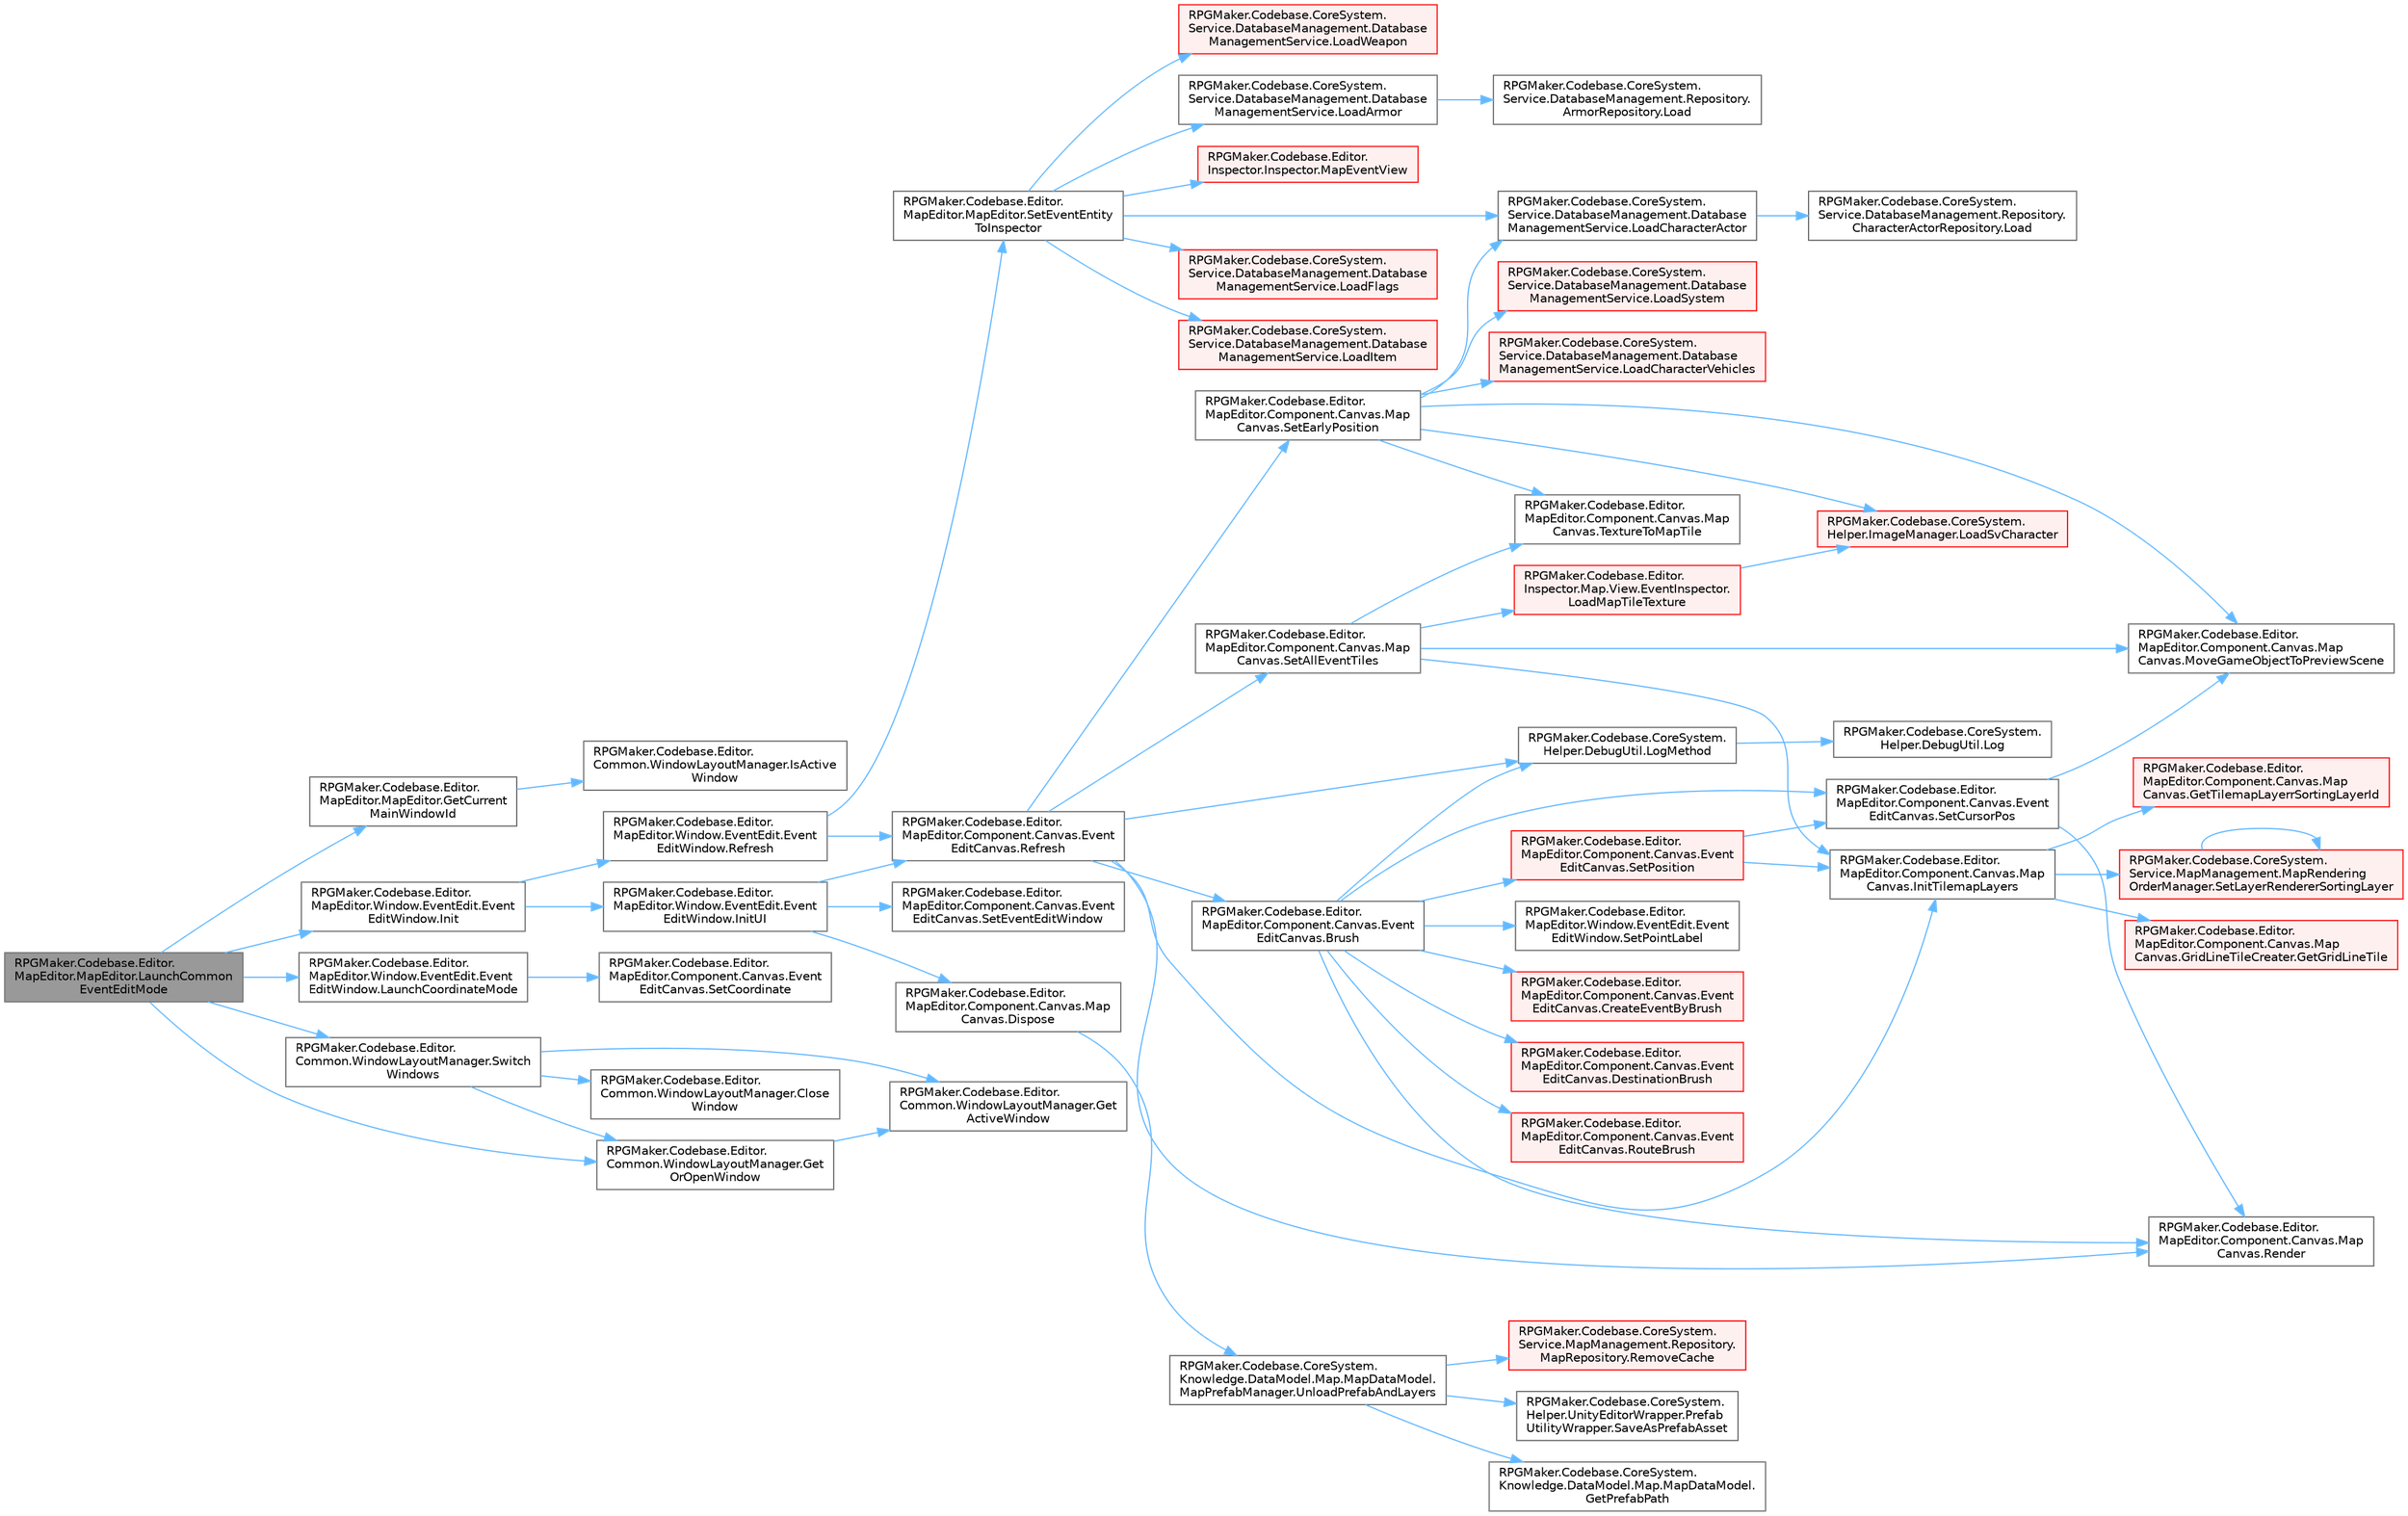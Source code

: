digraph "RPGMaker.Codebase.Editor.MapEditor.MapEditor.LaunchCommonEventEditMode"
{
 // LATEX_PDF_SIZE
  bgcolor="transparent";
  edge [fontname=Helvetica,fontsize=10,labelfontname=Helvetica,labelfontsize=10];
  node [fontname=Helvetica,fontsize=10,shape=box,height=0.2,width=0.4];
  rankdir="LR";
  Node1 [id="Node000001",label="RPGMaker.Codebase.Editor.\lMapEditor.MapEditor.LaunchCommon\lEventEditMode",height=0.2,width=0.4,color="gray40", fillcolor="grey60", style="filled", fontcolor="black",tooltip="😁 座標指定"];
  Node1 -> Node2 [id="edge1_Node000001_Node000002",color="steelblue1",style="solid",tooltip=" "];
  Node2 [id="Node000002",label="RPGMaker.Codebase.Editor.\lMapEditor.MapEditor.GetCurrent\lMainWindowId",height=0.2,width=0.4,color="grey40", fillcolor="white", style="filled",URL="$d1/d2d/class_r_p_g_maker_1_1_codebase_1_1_editor_1_1_map_editor_1_1_map_editor.html#af3d442a72972dd5c4fd1332ef50cb21b",tooltip="😁 現在主窓Ｉｄ取得"];
  Node2 -> Node3 [id="edge2_Node000002_Node000003",color="steelblue1",style="solid",tooltip=" "];
  Node3 [id="Node000003",label="RPGMaker.Codebase.Editor.\lCommon.WindowLayoutManager.IsActive\lWindow",height=0.2,width=0.4,color="grey40", fillcolor="white", style="filled",URL="$d1/dcb/class_r_p_g_maker_1_1_codebase_1_1_editor_1_1_common_1_1_window_layout_manager.html#a2b1eee65cd77849647530a6057678051",tooltip="😁 指定したIDのウィンドウが現在開かれているか"];
  Node1 -> Node4 [id="edge3_Node000001_Node000004",color="steelblue1",style="solid",tooltip=" "];
  Node4 [id="Node000004",label="RPGMaker.Codebase.Editor.\lCommon.WindowLayoutManager.Get\lOrOpenWindow",height=0.2,width=0.4,color="grey40", fillcolor="white", style="filled",URL="$d1/dcb/class_r_p_g_maker_1_1_codebase_1_1_editor_1_1_common_1_1_window_layout_manager.html#a800df5ea8f1279e857a7930eadc791c4",tooltip="😁 layoutIDからウィンドウを取得（開いてなければ開く）"];
  Node4 -> Node5 [id="edge4_Node000004_Node000005",color="steelblue1",style="solid",tooltip=" "];
  Node5 [id="Node000005",label="RPGMaker.Codebase.Editor.\lCommon.WindowLayoutManager.Get\lActiveWindow",height=0.2,width=0.4,color="grey40", fillcolor="white", style="filled",URL="$d1/dcb/class_r_p_g_maker_1_1_codebase_1_1_editor_1_1_common_1_1_window_layout_manager.html#a5d6a0f96e987d3d534af55f13296b8c1",tooltip="😁 指定したIDのウィンドウを取得する"];
  Node1 -> Node6 [id="edge5_Node000001_Node000006",color="steelblue1",style="solid",tooltip=" "];
  Node6 [id="Node000006",label="RPGMaker.Codebase.Editor.\lMapEditor.Window.EventEdit.Event\lEditWindow.Init",height=0.2,width=0.4,color="grey40", fillcolor="white", style="filled",URL="$db/d92/class_r_p_g_maker_1_1_codebase_1_1_editor_1_1_map_editor_1_1_window_1_1_event_edit_1_1_event_edit_window.html#a4ff85adeafc8399792ae8ad76fb60980",tooltip="😁 初期化"];
  Node6 -> Node7 [id="edge6_Node000006_Node000007",color="steelblue1",style="solid",tooltip=" "];
  Node7 [id="Node000007",label="RPGMaker.Codebase.Editor.\lMapEditor.Window.EventEdit.Event\lEditWindow.InitUI",height=0.2,width=0.4,color="grey40", fillcolor="white", style="filled",URL="$db/d92/class_r_p_g_maker_1_1_codebase_1_1_editor_1_1_map_editor_1_1_window_1_1_event_edit_1_1_event_edit_window.html#a4dd3e69274e66cba6093f9c28c41460a",tooltip="😁 UIを初期化"];
  Node7 -> Node8 [id="edge7_Node000007_Node000008",color="steelblue1",style="solid",tooltip=" "];
  Node8 [id="Node000008",label="RPGMaker.Codebase.Editor.\lMapEditor.Component.Canvas.Map\lCanvas.Dispose",height=0.2,width=0.4,color="grey40", fillcolor="white", style="filled",URL="$da/d63/class_r_p_g_maker_1_1_codebase_1_1_editor_1_1_map_editor_1_1_component_1_1_canvas_1_1_map_canvas.html#a04fdc064260c84ff0b542405b72805a6",tooltip="😁 破棄"];
  Node8 -> Node9 [id="edge8_Node000008_Node000009",color="steelblue1",style="solid",tooltip=" "];
  Node9 [id="Node000009",label="RPGMaker.Codebase.CoreSystem.\lKnowledge.DataModel.Map.MapDataModel.\lMapPrefabManager.UnloadPrefabAndLayers",height=0.2,width=0.4,color="grey40", fillcolor="white", style="filled",URL="$dd/db9/class_r_p_g_maker_1_1_codebase_1_1_core_system_1_1_knowledge_1_1_data_model_1_1_map_1_1_map_data_model_1_1_map_prefab_manager.html#a255d7c51b90df2b24f79c019c538f4fe",tooltip="😁 PrefabとLayerをアンロードする"];
  Node9 -> Node10 [id="edge9_Node000009_Node000010",color="steelblue1",style="solid",tooltip=" "];
  Node10 [id="Node000010",label="RPGMaker.Codebase.CoreSystem.\lKnowledge.DataModel.Map.MapDataModel.\lGetPrefabPath",height=0.2,width=0.4,color="grey40", fillcolor="white", style="filled",URL="$d8/d51/class_r_p_g_maker_1_1_codebase_1_1_core_system_1_1_knowledge_1_1_data_model_1_1_map_1_1_map_data_model.html#a849e43da36a49c1809353e19050800f2",tooltip="😁 プレファブ・パス取得"];
  Node9 -> Node11 [id="edge10_Node000009_Node000011",color="steelblue1",style="solid",tooltip=" "];
  Node11 [id="Node000011",label="RPGMaker.Codebase.CoreSystem.\lService.MapManagement.Repository.\lMapRepository.RemoveCache",height=0.2,width=0.4,color="red", fillcolor="#FFF0F0", style="filled",URL="$d5/d90/class_r_p_g_maker_1_1_codebase_1_1_core_system_1_1_service_1_1_map_management_1_1_repository_1_1_map_repository.html#a0270dd0fa73cb2a1f08b61daa375e19a",tooltip="😁 キャッシュ削除"];
  Node9 -> Node14 [id="edge11_Node000009_Node000014",color="steelblue1",style="solid",tooltip=" "];
  Node14 [id="Node000014",label="RPGMaker.Codebase.CoreSystem.\lHelper.UnityEditorWrapper.Prefab\lUtilityWrapper.SaveAsPrefabAsset",height=0.2,width=0.4,color="grey40", fillcolor="white", style="filled",URL="$dd/d78/class_r_p_g_maker_1_1_codebase_1_1_core_system_1_1_helper_1_1_unity_editor_wrapper_1_1_prefab_utility_wrapper.html#aa4247892fb80ce53b627e1cc34cdf737",tooltip="😁 プレファブ資産として保存"];
  Node7 -> Node15 [id="edge12_Node000007_Node000015",color="steelblue1",style="solid",tooltip=" "];
  Node15 [id="Node000015",label="RPGMaker.Codebase.Editor.\lMapEditor.Component.Canvas.Event\lEditCanvas.Refresh",height=0.2,width=0.4,color="grey40", fillcolor="white", style="filled",URL="$df/d64/class_r_p_g_maker_1_1_codebase_1_1_editor_1_1_map_editor_1_1_component_1_1_canvas_1_1_event_edit_canvas.html#a78803b998253513023cb9706e7ed1f94",tooltip="😁 データおよび表示更新"];
  Node15 -> Node16 [id="edge13_Node000015_Node000016",color="steelblue1",style="solid",tooltip=" "];
  Node16 [id="Node000016",label="RPGMaker.Codebase.Editor.\lMapEditor.Component.Canvas.Event\lEditCanvas.Brush",height=0.2,width=0.4,color="grey40", fillcolor="white", style="filled",URL="$df/d64/class_r_p_g_maker_1_1_codebase_1_1_editor_1_1_map_editor_1_1_component_1_1_canvas_1_1_event_edit_canvas.html#ab26bd30cbeb774d79fb2f72aba7d48b0",tooltip="😁 描画処理"];
  Node16 -> Node17 [id="edge14_Node000016_Node000017",color="steelblue1",style="solid",tooltip=" "];
  Node17 [id="Node000017",label="RPGMaker.Codebase.Editor.\lMapEditor.Component.Canvas.Event\lEditCanvas.CreateEventByBrush",height=0.2,width=0.4,color="red", fillcolor="#FFF0F0", style="filled",URL="$df/d64/class_r_p_g_maker_1_1_codebase_1_1_editor_1_1_map_editor_1_1_component_1_1_canvas_1_1_event_edit_canvas.html#ad6b0f7d721103e7fd954dee75b8bf3c2",tooltip="😁 藪毎のイベント作成"];
  Node16 -> Node90 [id="edge15_Node000016_Node000090",color="steelblue1",style="solid",tooltip=" "];
  Node90 [id="Node000090",label="RPGMaker.Codebase.Editor.\lMapEditor.Component.Canvas.Event\lEditCanvas.DestinationBrush",height=0.2,width=0.4,color="red", fillcolor="#FFF0F0", style="filled",URL="$df/d64/class_r_p_g_maker_1_1_codebase_1_1_editor_1_1_map_editor_1_1_component_1_1_canvas_1_1_event_edit_canvas.html#ae83b1a90ba182672ebfa7fc60c18f035",tooltip="😁 藪目的地"];
  Node16 -> Node94 [id="edge16_Node000016_Node000094",color="steelblue1",style="solid",tooltip=" "];
  Node94 [id="Node000094",label="RPGMaker.Codebase.CoreSystem.\lHelper.DebugUtil.LogMethod",height=0.2,width=0.4,color="grey40", fillcolor="white", style="filled",URL="$d0/dba/class_r_p_g_maker_1_1_codebase_1_1_core_system_1_1_helper_1_1_debug_util.html#a350477b28f94bba0a576b0761b036471",tooltip="😁 メソッドと引数列をUnityコンソールに表示する。"];
  Node94 -> Node71 [id="edge17_Node000094_Node000071",color="steelblue1",style="solid",tooltip=" "];
  Node71 [id="Node000071",label="RPGMaker.Codebase.CoreSystem.\lHelper.DebugUtil.Log",height=0.2,width=0.4,color="grey40", fillcolor="white", style="filled",URL="$d0/dba/class_r_p_g_maker_1_1_codebase_1_1_core_system_1_1_helper_1_1_debug_util.html#ae769554710c95a408921ec8596769145",tooltip="😁 オブジェクトを文字列化してUnityコンソールに表示する。"];
  Node16 -> Node86 [id="edge18_Node000016_Node000086",color="steelblue1",style="solid",tooltip=" "];
  Node86 [id="Node000086",label="RPGMaker.Codebase.Editor.\lMapEditor.Component.Canvas.Map\lCanvas.Render",height=0.2,width=0.4,color="grey40", fillcolor="white", style="filled",URL="$da/d63/class_r_p_g_maker_1_1_codebase_1_1_editor_1_1_map_editor_1_1_component_1_1_canvas_1_1_map_canvas.html#a2251fde9142862e109ac4894a3769594",tooltip="😁 マップ描画"];
  Node16 -> Node95 [id="edge19_Node000016_Node000095",color="steelblue1",style="solid",tooltip=" "];
  Node95 [id="Node000095",label="RPGMaker.Codebase.Editor.\lMapEditor.Component.Canvas.Event\lEditCanvas.RouteBrush",height=0.2,width=0.4,color="red", fillcolor="#FFF0F0", style="filled",URL="$df/d64/class_r_p_g_maker_1_1_codebase_1_1_editor_1_1_map_editor_1_1_component_1_1_canvas_1_1_event_edit_canvas.html#ad066f05e4cbf3937aecffde2fab3d17c",tooltip="😁 藪経路"];
  Node16 -> Node84 [id="edge20_Node000016_Node000084",color="steelblue1",style="solid",tooltip=" "];
  Node84 [id="Node000084",label="RPGMaker.Codebase.Editor.\lMapEditor.Component.Canvas.Event\lEditCanvas.SetCursorPos",height=0.2,width=0.4,color="grey40", fillcolor="white", style="filled",URL="$df/d64/class_r_p_g_maker_1_1_codebase_1_1_editor_1_1_map_editor_1_1_component_1_1_canvas_1_1_event_edit_canvas.html#a01dd8ebe72e3d3f8b294f0bccbbca9cc",tooltip="😁 カーソル位置を設定する。"];
  Node84 -> Node85 [id="edge21_Node000084_Node000085",color="steelblue1",style="solid",tooltip=" "];
  Node85 [id="Node000085",label="RPGMaker.Codebase.Editor.\lMapEditor.Component.Canvas.Map\lCanvas.MoveGameObjectToPreviewScene",height=0.2,width=0.4,color="grey40", fillcolor="white", style="filled",URL="$da/d63/class_r_p_g_maker_1_1_codebase_1_1_editor_1_1_map_editor_1_1_component_1_1_canvas_1_1_map_canvas.html#ac8b93ac86a3f9b8703fcc3b28a617628",tooltip="😁 ゲームオブジェクトを現在属しているシーンからプレビューシーンに移動させる。"];
  Node84 -> Node86 [id="edge22_Node000084_Node000086",color="steelblue1",style="solid",tooltip=" "];
  Node16 -> Node87 [id="edge23_Node000016_Node000087",color="steelblue1",style="solid",tooltip=" "];
  Node87 [id="Node000087",label="RPGMaker.Codebase.Editor.\lMapEditor.Window.EventEdit.Event\lEditWindow.SetPointLabel",height=0.2,width=0.4,color="grey40", fillcolor="white", style="filled",URL="$db/d92/class_r_p_g_maker_1_1_codebase_1_1_editor_1_1_map_editor_1_1_window_1_1_event_edit_1_1_event_edit_window.html#acb6f0b1e1e8e23a724e2f4a1bf8f9f88",tooltip="😁 点ラベル設定"];
  Node16 -> Node97 [id="edge24_Node000016_Node000097",color="steelblue1",style="solid",tooltip=" "];
  Node97 [id="Node000097",label="RPGMaker.Codebase.Editor.\lMapEditor.Component.Canvas.Event\lEditCanvas.SetPosition",height=0.2,width=0.4,color="red", fillcolor="#FFF0F0", style="filled",URL="$df/d64/class_r_p_g_maker_1_1_codebase_1_1_editor_1_1_map_editor_1_1_component_1_1_canvas_1_1_event_edit_canvas.html#ae12df781b753d3c17f0f1653f96d7686",tooltip="😁 位置設定"];
  Node97 -> Node98 [id="edge25_Node000097_Node000098",color="steelblue1",style="solid",tooltip=" "];
  Node98 [id="Node000098",label="RPGMaker.Codebase.Editor.\lMapEditor.Component.Canvas.Map\lCanvas.InitTilemapLayers",height=0.2,width=0.4,color="grey40", fillcolor="white", style="filled",URL="$da/d63/class_r_p_g_maker_1_1_codebase_1_1_editor_1_1_map_editor_1_1_component_1_1_canvas_1_1_map_canvas.html#ab47e20ae7814bf14fe63db215211e127",tooltip="😁 タイルマップ・レイヤーズ初期化"];
  Node98 -> Node99 [id="edge26_Node000098_Node000099",color="steelblue1",style="solid",tooltip=" "];
  Node99 [id="Node000099",label="RPGMaker.Codebase.Editor.\lMapEditor.Component.Canvas.Map\lCanvas.GridLineTileCreater.GetGridLineTile",height=0.2,width=0.4,color="red", fillcolor="#FFF0F0", style="filled",URL="$d5/db3/class_r_p_g_maker_1_1_codebase_1_1_editor_1_1_map_editor_1_1_component_1_1_canvas_1_1_map_canvas_1_1_grid_line_tile_creater.html#a94deb6d6b4037843ab7dda6878d17f47",tooltip="😁 グリッド線タイル取得"];
  Node98 -> Node103 [id="edge27_Node000098_Node000103",color="steelblue1",style="solid",tooltip=" "];
  Node103 [id="Node000103",label="RPGMaker.Codebase.Editor.\lMapEditor.Component.Canvas.Map\lCanvas.GetTilemapLayerrSortingLayerId",height=0.2,width=0.4,color="red", fillcolor="#FFF0F0", style="filled",URL="$da/d63/class_r_p_g_maker_1_1_codebase_1_1_editor_1_1_map_editor_1_1_component_1_1_canvas_1_1_map_canvas.html#a0506194da196cf76cba6d57ad09f1c92",tooltip="😁 タイルマップ　Ｌａｙｅｒｒ　並び替え層Ｉｄ"];
  Node98 -> Node105 [id="edge28_Node000098_Node000105",color="steelblue1",style="solid",tooltip=" "];
  Node105 [id="Node000105",label="RPGMaker.Codebase.CoreSystem.\lService.MapManagement.MapRendering\lOrderManager.SetLayerRendererSortingLayer",height=0.2,width=0.4,color="red", fillcolor="#FFF0F0", style="filled",URL="$d5/d51/class_r_p_g_maker_1_1_codebase_1_1_core_system_1_1_service_1_1_map_management_1_1_map_rendering_order_manager.html#a921c81e6c3f02ac726d6cda3a374502b",tooltip="😁 層描画ソート層設定"];
  Node105 -> Node105 [id="edge29_Node000105_Node000105",color="steelblue1",style="solid",tooltip=" "];
  Node97 -> Node84 [id="edge30_Node000097_Node000084",color="steelblue1",style="solid",tooltip=" "];
  Node15 -> Node98 [id="edge31_Node000015_Node000098",color="steelblue1",style="solid",tooltip=" "];
  Node15 -> Node94 [id="edge32_Node000015_Node000094",color="steelblue1",style="solid",tooltip=" "];
  Node15 -> Node86 [id="edge33_Node000015_Node000086",color="steelblue1",style="solid",tooltip=" "];
  Node15 -> Node109 [id="edge34_Node000015_Node000109",color="steelblue1",style="solid",tooltip=" "];
  Node109 [id="Node000109",label="RPGMaker.Codebase.Editor.\lMapEditor.Component.Canvas.Map\lCanvas.SetAllEventTiles",height=0.2,width=0.4,color="grey40", fillcolor="white", style="filled",URL="$da/d63/class_r_p_g_maker_1_1_codebase_1_1_editor_1_1_map_editor_1_1_component_1_1_canvas_1_1_map_canvas.html#afe8399bb2859ecb80082dcd4ab96711c",tooltip="😁 マップの全てのイベントの位置にイベントを表わすタイルを設定する。"];
  Node109 -> Node98 [id="edge35_Node000109_Node000098",color="steelblue1",style="solid",tooltip=" "];
  Node109 -> Node110 [id="edge36_Node000109_Node000110",color="steelblue1",style="solid",tooltip=" "];
  Node110 [id="Node000110",label="RPGMaker.Codebase.Editor.\lInspector.Map.View.EventInspector.\lLoadMapTileTexture",height=0.2,width=0.4,color="red", fillcolor="#FFF0F0", style="filled",URL="$d1/d3b/class_r_p_g_maker_1_1_codebase_1_1_editor_1_1_inspector_1_1_map_1_1_view_1_1_event_inspector.html#a739583a4bb9d9df6388441166ec14cbd",tooltip="😁 マップイベントページ情報によりマップタイルに表示するテクスチャーを取得する。"];
  Node110 -> Node112 [id="edge37_Node000110_Node000112",color="steelblue1",style="solid",tooltip=" "];
  Node112 [id="Node000112",label="RPGMaker.Codebase.CoreSystem.\lHelper.ImageManager.LoadSvCharacter",height=0.2,width=0.4,color="red", fillcolor="#FFF0F0", style="filled",URL="$d3/db5/class_r_p_g_maker_1_1_codebase_1_1_core_system_1_1_helper_1_1_image_manager.html#a62e57741c25fd16cd5add4507dfb3ddd",tooltip="😁 Ｓｖキャラクター読込"];
  Node109 -> Node85 [id="edge38_Node000109_Node000085",color="steelblue1",style="solid",tooltip=" "];
  Node109 -> Node119 [id="edge39_Node000109_Node000119",color="steelblue1",style="solid",tooltip=" "];
  Node119 [id="Node000119",label="RPGMaker.Codebase.Editor.\lMapEditor.Component.Canvas.Map\lCanvas.TextureToMapTile",height=0.2,width=0.4,color="grey40", fillcolor="white", style="filled",URL="$da/d63/class_r_p_g_maker_1_1_codebase_1_1_editor_1_1_map_editor_1_1_component_1_1_canvas_1_1_map_canvas.html#aa2b1462005424ba94e24b5b70bb3475c",tooltip="😁 マップ・タイルへテクスチャー"];
  Node15 -> Node120 [id="edge40_Node000015_Node000120",color="steelblue1",style="solid",tooltip=" "];
  Node120 [id="Node000120",label="RPGMaker.Codebase.Editor.\lMapEditor.Component.Canvas.Map\lCanvas.SetEarlyPosition",height=0.2,width=0.4,color="grey40", fillcolor="white", style="filled",URL="$da/d63/class_r_p_g_maker_1_1_codebase_1_1_editor_1_1_map_editor_1_1_component_1_1_canvas_1_1_map_canvas.html#a6877989323d14f9376691bf1c26aa289",tooltip="😁 初期パーティ、乗り物のタイルを設定する"];
  Node120 -> Node33 [id="edge41_Node000120_Node000033",color="steelblue1",style="solid",tooltip=" "];
  Node33 [id="Node000033",label="RPGMaker.Codebase.CoreSystem.\lService.DatabaseManagement.Database\lManagementService.LoadCharacterActor",height=0.2,width=0.4,color="grey40", fillcolor="white", style="filled",URL="$db/db0/class_r_p_g_maker_1_1_codebase_1_1_core_system_1_1_service_1_1_database_management_1_1_database_management_service.html#afa56ff9a916ba5265719f6be7f2330e2",tooltip="😁 キャラクター・アクター読込"];
  Node33 -> Node34 [id="edge42_Node000033_Node000034",color="steelblue1",style="solid",tooltip=" "];
  Node34 [id="Node000034",label="RPGMaker.Codebase.CoreSystem.\lService.DatabaseManagement.Repository.\lCharacterActorRepository.Load",height=0.2,width=0.4,color="grey40", fillcolor="white", style="filled",URL="$dc/d27/class_r_p_g_maker_1_1_codebase_1_1_core_system_1_1_service_1_1_database_management_1_1_repositor67544213d6af3013901ca89c3e4d5d21.html#a922f2ea3a0cd4543a7df7c51ed065242",tooltip="😁 読込"];
  Node120 -> Node121 [id="edge43_Node000120_Node000121",color="steelblue1",style="solid",tooltip=" "];
  Node121 [id="Node000121",label="RPGMaker.Codebase.CoreSystem.\lService.DatabaseManagement.Database\lManagementService.LoadCharacterVehicles",height=0.2,width=0.4,color="red", fillcolor="#FFF0F0", style="filled",URL="$db/db0/class_r_p_g_maker_1_1_codebase_1_1_core_system_1_1_service_1_1_database_management_1_1_database_management_service.html#a0b003a876f01ec9a754241a3df3836fc",tooltip="😁 キャラクターの乗り物読込"];
  Node120 -> Node112 [id="edge44_Node000120_Node000112",color="steelblue1",style="solid",tooltip=" "];
  Node120 -> Node123 [id="edge45_Node000120_Node000123",color="steelblue1",style="solid",tooltip=" "];
  Node123 [id="Node000123",label="RPGMaker.Codebase.CoreSystem.\lService.DatabaseManagement.Database\lManagementService.LoadSystem",height=0.2,width=0.4,color="red", fillcolor="#FFF0F0", style="filled",URL="$db/db0/class_r_p_g_maker_1_1_codebase_1_1_core_system_1_1_service_1_1_database_management_1_1_database_management_service.html#ab14ced87348b79b244d7a5d975e80d25",tooltip="😁 ロード・システム"];
  Node120 -> Node85 [id="edge46_Node000120_Node000085",color="steelblue1",style="solid",tooltip=" "];
  Node120 -> Node119 [id="edge47_Node000120_Node000119",color="steelblue1",style="solid",tooltip=" "];
  Node7 -> Node126 [id="edge48_Node000007_Node000126",color="steelblue1",style="solid",tooltip=" "];
  Node126 [id="Node000126",label="RPGMaker.Codebase.Editor.\lMapEditor.Component.Canvas.Event\lEditCanvas.SetEventEditWindow",height=0.2,width=0.4,color="grey40", fillcolor="white", style="filled",URL="$df/d64/class_r_p_g_maker_1_1_codebase_1_1_editor_1_1_map_editor_1_1_component_1_1_canvas_1_1_event_edit_canvas.html#a5a09fd2d5f403572addfd0cbba09d6e2",tooltip="😁 イベント編集窓設定"];
  Node6 -> Node127 [id="edge49_Node000006_Node000127",color="steelblue1",style="solid",tooltip=" "];
  Node127 [id="Node000127",label="RPGMaker.Codebase.Editor.\lMapEditor.Window.EventEdit.Event\lEditWindow.Refresh",height=0.2,width=0.4,color="grey40", fillcolor="white", style="filled",URL="$db/d92/class_r_p_g_maker_1_1_codebase_1_1_editor_1_1_map_editor_1_1_window_1_1_event_edit_1_1_event_edit_window.html#a7c14942946148397f62c7b4fc3d011d9",tooltip="😁 データおよび表示を更新"];
  Node127 -> Node15 [id="edge50_Node000127_Node000015",color="steelblue1",style="solid",tooltip=" "];
  Node127 -> Node128 [id="edge51_Node000127_Node000128",color="steelblue1",style="solid",tooltip=" "];
  Node128 [id="Node000128",label="RPGMaker.Codebase.Editor.\lMapEditor.MapEditor.SetEventEntity\lToInspector",height=0.2,width=0.4,color="grey40", fillcolor="white", style="filled",URL="$d1/d2d/class_r_p_g_maker_1_1_codebase_1_1_editor_1_1_map_editor_1_1_map_editor.html#a23a1ba9b650a88130a6ad3e9ab868842",tooltip="😁 インスペクターにイベントを表示"];
  Node128 -> Node129 [id="edge52_Node000128_Node000129",color="steelblue1",style="solid",tooltip=" "];
  Node129 [id="Node000129",label="RPGMaker.Codebase.CoreSystem.\lService.DatabaseManagement.Database\lManagementService.LoadArmor",height=0.2,width=0.4,color="grey40", fillcolor="white", style="filled",URL="$db/db0/class_r_p_g_maker_1_1_codebase_1_1_core_system_1_1_service_1_1_database_management_1_1_database_management_service.html#aa2e210bbbaf85d6ed1f74aa1170b786a",tooltip="😁 防具読込"];
  Node129 -> Node130 [id="edge53_Node000129_Node000130",color="steelblue1",style="solid",tooltip=" "];
  Node130 [id="Node000130",label="RPGMaker.Codebase.CoreSystem.\lService.DatabaseManagement.Repository.\lArmorRepository.Load",height=0.2,width=0.4,color="grey40", fillcolor="white", style="filled",URL="$d5/d5e/class_r_p_g_maker_1_1_codebase_1_1_core_system_1_1_service_1_1_database_management_1_1_repository_1_1_armor_repository.html#abae8269b1a2721fce734183fcc5f5205",tooltip="😁 読込"];
  Node128 -> Node33 [id="edge54_Node000128_Node000033",color="steelblue1",style="solid",tooltip=" "];
  Node128 -> Node131 [id="edge55_Node000128_Node000131",color="steelblue1",style="solid",tooltip=" "];
  Node131 [id="Node000131",label="RPGMaker.Codebase.CoreSystem.\lService.DatabaseManagement.Database\lManagementService.LoadFlags",height=0.2,width=0.4,color="red", fillcolor="#FFF0F0", style="filled",URL="$db/db0/class_r_p_g_maker_1_1_codebase_1_1_core_system_1_1_service_1_1_database_management_1_1_database_management_service.html#a5eb2954667a7f994c25194d12c5a2602",tooltip="😁 フラグ読込"];
  Node128 -> Node134 [id="edge56_Node000128_Node000134",color="steelblue1",style="solid",tooltip=" "];
  Node134 [id="Node000134",label="RPGMaker.Codebase.CoreSystem.\lService.DatabaseManagement.Database\lManagementService.LoadItem",height=0.2,width=0.4,color="red", fillcolor="#FFF0F0", style="filled",URL="$db/db0/class_r_p_g_maker_1_1_codebase_1_1_core_system_1_1_service_1_1_database_management_1_1_database_management_service.html#a0447e9903c05f13e630c3523647e80a4",tooltip="😁 アイテム読込"];
  Node128 -> Node136 [id="edge57_Node000128_Node000136",color="steelblue1",style="solid",tooltip=" "];
  Node136 [id="Node000136",label="RPGMaker.Codebase.CoreSystem.\lService.DatabaseManagement.Database\lManagementService.LoadWeapon",height=0.2,width=0.4,color="red", fillcolor="#FFF0F0", style="filled",URL="$db/db0/class_r_p_g_maker_1_1_codebase_1_1_core_system_1_1_service_1_1_database_management_1_1_database_management_service.html#a14b53a047484b6c81f8e570ff47134af",tooltip="😁 武器読込"];
  Node128 -> Node138 [id="edge58_Node000128_Node000138",color="steelblue1",style="solid",tooltip=" "];
  Node138 [id="Node000138",label="RPGMaker.Codebase.Editor.\lInspector.Inspector.MapEventView",height=0.2,width=0.4,color="red", fillcolor="#FFF0F0", style="filled",URL="$d4/da1/class_r_p_g_maker_1_1_codebase_1_1_editor_1_1_inspector_1_1_inspector.html#aad26b0f997bcd7d0aafe246f7eaa9e53",tooltip="😁 マップ・イベント・ビュー"];
  Node1 -> Node143 [id="edge59_Node000001_Node000143",color="steelblue1",style="solid",tooltip=" "];
  Node143 [id="Node000143",label="RPGMaker.Codebase.Editor.\lMapEditor.Window.EventEdit.Event\lEditWindow.LaunchCoordinateMode",height=0.2,width=0.4,color="grey40", fillcolor="white", style="filled",URL="$db/d92/class_r_p_g_maker_1_1_codebase_1_1_editor_1_1_map_editor_1_1_window_1_1_event_edit_1_1_event_edit_window.html#a51c7bc5c6368d29e98343f0387c04a15",tooltip="😁 座標指定"];
  Node143 -> Node144 [id="edge60_Node000143_Node000144",color="steelblue1",style="solid",tooltip=" "];
  Node144 [id="Node000144",label="RPGMaker.Codebase.Editor.\lMapEditor.Component.Canvas.Event\lEditCanvas.SetCoordinate",height=0.2,width=0.4,color="grey40", fillcolor="white", style="filled",URL="$df/d64/class_r_p_g_maker_1_1_codebase_1_1_editor_1_1_map_editor_1_1_component_1_1_canvas_1_1_event_edit_canvas.html#afaf815ef15e2a6e1f6adfdc947eedf7f",tooltip="😁 座標設定"];
  Node1 -> Node88 [id="edge61_Node000001_Node000088",color="steelblue1",style="solid",tooltip=" "];
  Node88 [id="Node000088",label="RPGMaker.Codebase.Editor.\lCommon.WindowLayoutManager.Switch\lWindows",height=0.2,width=0.4,color="grey40", fillcolor="white", style="filled",URL="$d1/dcb/class_r_p_g_maker_1_1_codebase_1_1_editor_1_1_common_1_1_window_layout_manager.html#af6e45a40b716308d921128ef9711decc",tooltip="😁 ウィンドウを入れ替える"];
  Node88 -> Node89 [id="edge62_Node000088_Node000089",color="steelblue1",style="solid",tooltip=" "];
  Node89 [id="Node000089",label="RPGMaker.Codebase.Editor.\lCommon.WindowLayoutManager.Close\lWindow",height=0.2,width=0.4,color="grey40", fillcolor="white", style="filled",URL="$d1/dcb/class_r_p_g_maker_1_1_codebase_1_1_editor_1_1_common_1_1_window_layout_manager.html#a57f6967903bb83daf5aadaf1a5a67d71",tooltip="😁 ウィンドウを閉じる"];
  Node88 -> Node5 [id="edge63_Node000088_Node000005",color="steelblue1",style="solid",tooltip=" "];
  Node88 -> Node4 [id="edge64_Node000088_Node000004",color="steelblue1",style="solid",tooltip=" "];
}
